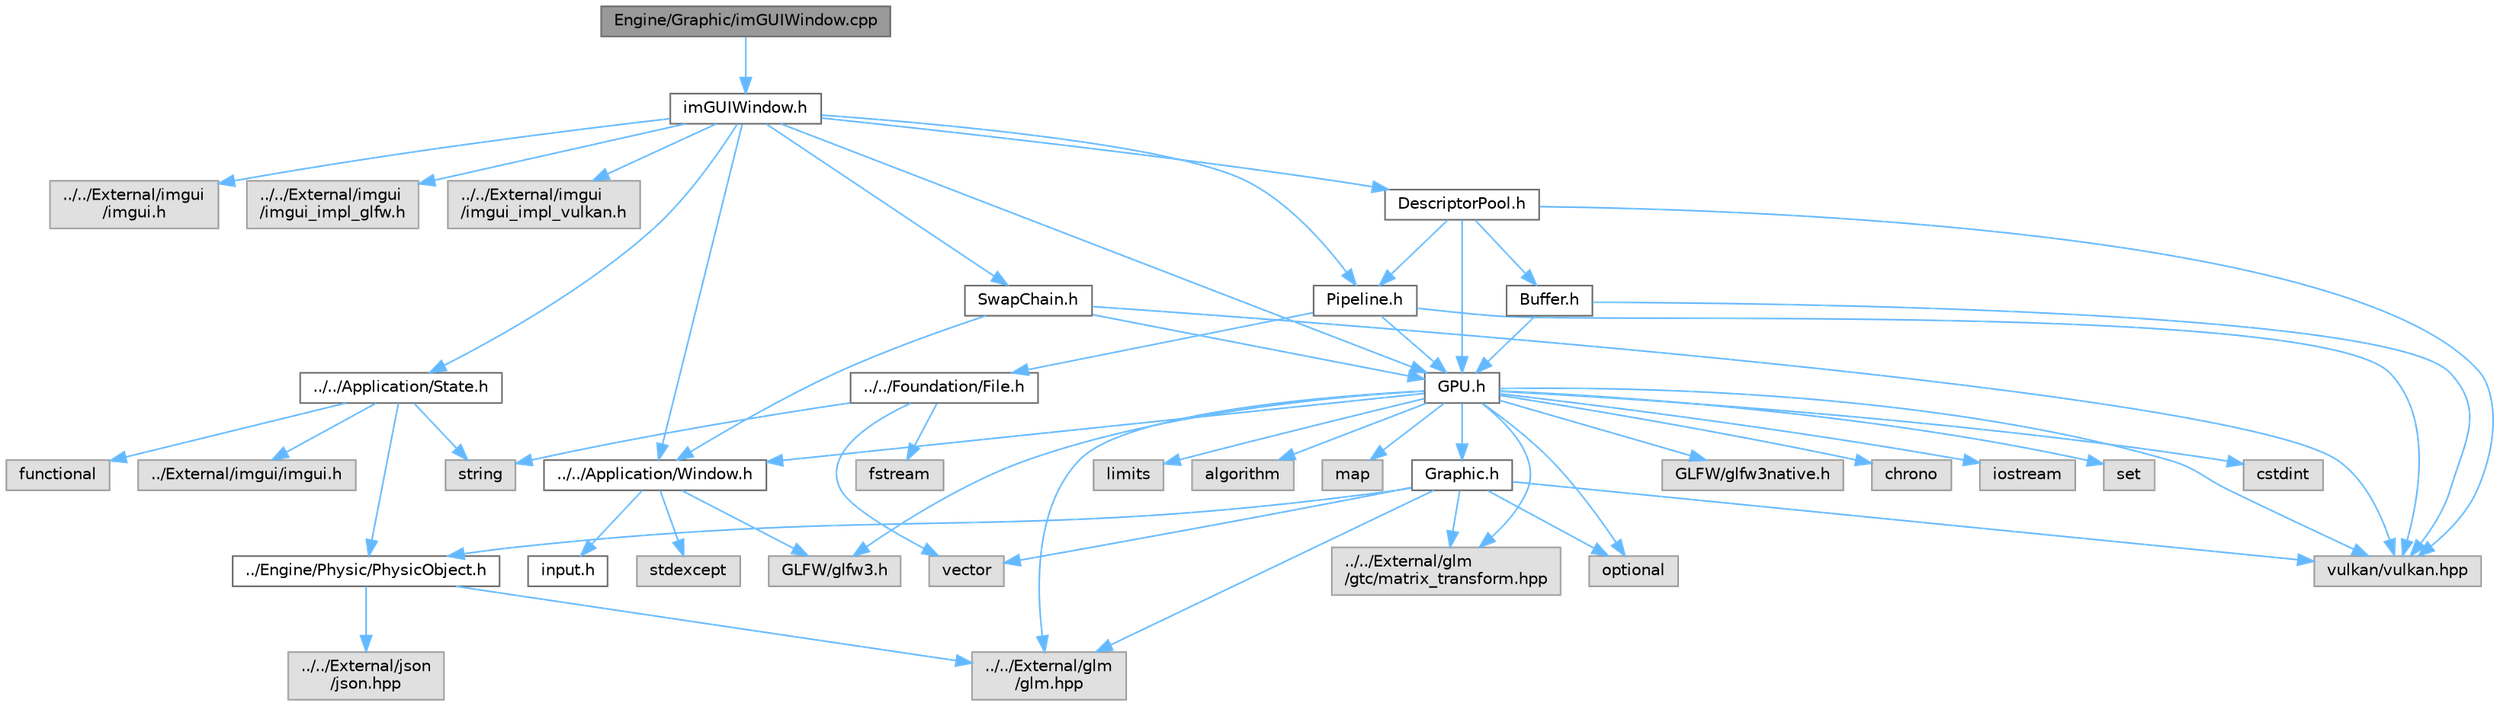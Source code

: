 digraph "Engine/Graphic/imGUIWindow.cpp"
{
 // LATEX_PDF_SIZE
  bgcolor="transparent";
  edge [fontname=Helvetica,fontsize=10,labelfontname=Helvetica,labelfontsize=10];
  node [fontname=Helvetica,fontsize=10,shape=box,height=0.2,width=0.4];
  Node1 [id="Node000001",label="Engine/Graphic/imGUIWindow.cpp",height=0.2,width=0.4,color="gray40", fillcolor="grey60", style="filled", fontcolor="black",tooltip=" "];
  Node1 -> Node2 [id="edge1_Node000001_Node000002",color="steelblue1",style="solid",tooltip=" "];
  Node2 [id="Node000002",label="imGUIWindow.h",height=0.2,width=0.4,color="grey40", fillcolor="white", style="filled",URL="$im_g_u_i_window_8h.html",tooltip="Integra ImGui en la aplicación, gestionando la interfaz gráfica."];
  Node2 -> Node3 [id="edge2_Node000002_Node000003",color="steelblue1",style="solid",tooltip=" "];
  Node3 [id="Node000003",label="../../External/imgui\l/imgui.h",height=0.2,width=0.4,color="grey60", fillcolor="#E0E0E0", style="filled",tooltip=" "];
  Node2 -> Node4 [id="edge3_Node000002_Node000004",color="steelblue1",style="solid",tooltip=" "];
  Node4 [id="Node000004",label="../../External/imgui\l/imgui_impl_glfw.h",height=0.2,width=0.4,color="grey60", fillcolor="#E0E0E0", style="filled",tooltip=" "];
  Node2 -> Node5 [id="edge4_Node000002_Node000005",color="steelblue1",style="solid",tooltip=" "];
  Node5 [id="Node000005",label="../../External/imgui\l/imgui_impl_vulkan.h",height=0.2,width=0.4,color="grey60", fillcolor="#E0E0E0", style="filled",tooltip=" "];
  Node2 -> Node6 [id="edge5_Node000002_Node000006",color="steelblue1",style="solid",tooltip=" "];
  Node6 [id="Node000006",label="../../Application/Window.h",height=0.2,width=0.4,color="grey40", fillcolor="white", style="filled",URL="$_window_8h.html",tooltip="Define la clase Window para gestionar la ventana y sus eventos."];
  Node6 -> Node7 [id="edge6_Node000006_Node000007",color="steelblue1",style="solid",tooltip=" "];
  Node7 [id="Node000007",label="GLFW/glfw3.h",height=0.2,width=0.4,color="grey60", fillcolor="#E0E0E0", style="filled",tooltip=" "];
  Node6 -> Node8 [id="edge7_Node000006_Node000008",color="steelblue1",style="solid",tooltip=" "];
  Node8 [id="Node000008",label="stdexcept",height=0.2,width=0.4,color="grey60", fillcolor="#E0E0E0", style="filled",tooltip=" "];
  Node6 -> Node9 [id="edge8_Node000006_Node000009",color="steelblue1",style="solid",tooltip=" "];
  Node9 [id="Node000009",label="input.h",height=0.2,width=0.4,color="grey40", fillcolor="white", style="filled",URL="$input_8h.html",tooltip="Define acciones de entrada y eventos para la aplicación."];
  Node2 -> Node10 [id="edge9_Node000002_Node000010",color="steelblue1",style="solid",tooltip=" "];
  Node10 [id="Node000010",label="../../Application/State.h",height=0.2,width=0.4,color="grey40", fillcolor="white", style="filled",URL="$_state_8h.html",tooltip="Define los estados y la máquina de estados para la aplicación."];
  Node10 -> Node11 [id="edge10_Node000010_Node000011",color="steelblue1",style="solid",tooltip=" "];
  Node11 [id="Node000011",label="string",height=0.2,width=0.4,color="grey60", fillcolor="#E0E0E0", style="filled",tooltip=" "];
  Node10 -> Node12 [id="edge11_Node000010_Node000012",color="steelblue1",style="solid",tooltip=" "];
  Node12 [id="Node000012",label="functional",height=0.2,width=0.4,color="grey60", fillcolor="#E0E0E0", style="filled",tooltip=" "];
  Node10 -> Node13 [id="edge12_Node000010_Node000013",color="steelblue1",style="solid",tooltip=" "];
  Node13 [id="Node000013",label="../External/imgui/imgui.h",height=0.2,width=0.4,color="grey60", fillcolor="#E0E0E0", style="filled",tooltip=" "];
  Node10 -> Node14 [id="edge13_Node000010_Node000014",color="steelblue1",style="solid",tooltip=" "];
  Node14 [id="Node000014",label="../Engine/Physic/PhysicObject.h",height=0.2,width=0.4,color="grey40", fillcolor="white", style="filled",URL="$_physic_object_8h.html",tooltip="Define la clase PhysicObject para representar un objeto físico en la simulación, proporcionando métod..."];
  Node14 -> Node15 [id="edge14_Node000014_Node000015",color="steelblue1",style="solid",tooltip=" "];
  Node15 [id="Node000015",label="../../External/glm\l/glm.hpp",height=0.2,width=0.4,color="grey60", fillcolor="#E0E0E0", style="filled",tooltip=" "];
  Node14 -> Node16 [id="edge15_Node000014_Node000016",color="steelblue1",style="solid",tooltip=" "];
  Node16 [id="Node000016",label="../../External/json\l/json.hpp",height=0.2,width=0.4,color="grey60", fillcolor="#E0E0E0", style="filled",tooltip=" "];
  Node2 -> Node17 [id="edge16_Node000002_Node000017",color="steelblue1",style="solid",tooltip=" "];
  Node17 [id="Node000017",label="GPU.h",height=0.2,width=0.4,color="grey40", fillcolor="white", style="filled",URL="$_g_p_u_8h.html",tooltip="Gestiona los recursos de la GPU y la interacción con Vulkan, utilizando la ventana provista."];
  Node17 -> Node18 [id="edge17_Node000017_Node000018",color="steelblue1",style="solid",tooltip=" "];
  Node18 [id="Node000018",label="vulkan/vulkan.hpp",height=0.2,width=0.4,color="grey60", fillcolor="#E0E0E0", style="filled",tooltip=" "];
  Node17 -> Node7 [id="edge18_Node000017_Node000007",color="steelblue1",style="solid",tooltip=" "];
  Node17 -> Node19 [id="edge19_Node000017_Node000019",color="steelblue1",style="solid",tooltip=" "];
  Node19 [id="Node000019",label="GLFW/glfw3native.h",height=0.2,width=0.4,color="grey60", fillcolor="#E0E0E0", style="filled",tooltip=" "];
  Node17 -> Node15 [id="edge20_Node000017_Node000015",color="steelblue1",style="solid",tooltip=" "];
  Node17 -> Node20 [id="edge21_Node000017_Node000020",color="steelblue1",style="solid",tooltip=" "];
  Node20 [id="Node000020",label="../../External/glm\l/gtc/matrix_transform.hpp",height=0.2,width=0.4,color="grey60", fillcolor="#E0E0E0", style="filled",tooltip=" "];
  Node17 -> Node21 [id="edge22_Node000017_Node000021",color="steelblue1",style="solid",tooltip=" "];
  Node21 [id="Node000021",label="chrono",height=0.2,width=0.4,color="grey60", fillcolor="#E0E0E0", style="filled",tooltip=" "];
  Node17 -> Node22 [id="edge23_Node000017_Node000022",color="steelblue1",style="solid",tooltip=" "];
  Node22 [id="Node000022",label="iostream",height=0.2,width=0.4,color="grey60", fillcolor="#E0E0E0", style="filled",tooltip=" "];
  Node17 -> Node23 [id="edge24_Node000017_Node000023",color="steelblue1",style="solid",tooltip=" "];
  Node23 [id="Node000023",label="optional",height=0.2,width=0.4,color="grey60", fillcolor="#E0E0E0", style="filled",tooltip=" "];
  Node17 -> Node24 [id="edge25_Node000017_Node000024",color="steelblue1",style="solid",tooltip=" "];
  Node24 [id="Node000024",label="set",height=0.2,width=0.4,color="grey60", fillcolor="#E0E0E0", style="filled",tooltip=" "];
  Node17 -> Node25 [id="edge26_Node000017_Node000025",color="steelblue1",style="solid",tooltip=" "];
  Node25 [id="Node000025",label="cstdint",height=0.2,width=0.4,color="grey60", fillcolor="#E0E0E0", style="filled",tooltip=" "];
  Node17 -> Node26 [id="edge27_Node000017_Node000026",color="steelblue1",style="solid",tooltip=" "];
  Node26 [id="Node000026",label="limits",height=0.2,width=0.4,color="grey60", fillcolor="#E0E0E0", style="filled",tooltip=" "];
  Node17 -> Node27 [id="edge28_Node000017_Node000027",color="steelblue1",style="solid",tooltip=" "];
  Node27 [id="Node000027",label="algorithm",height=0.2,width=0.4,color="grey60", fillcolor="#E0E0E0", style="filled",tooltip=" "];
  Node17 -> Node28 [id="edge29_Node000017_Node000028",color="steelblue1",style="solid",tooltip=" "];
  Node28 [id="Node000028",label="map",height=0.2,width=0.4,color="grey60", fillcolor="#E0E0E0", style="filled",tooltip=" "];
  Node17 -> Node6 [id="edge30_Node000017_Node000006",color="steelblue1",style="solid",tooltip=" "];
  Node17 -> Node29 [id="edge31_Node000017_Node000029",color="steelblue1",style="solid",tooltip=" "];
  Node29 [id="Node000029",label="Graphic.h",height=0.2,width=0.4,color="grey40", fillcolor="white", style="filled",URL="$_graphic_8h.html",tooltip="Define las estructuras y constantes utilizadas en la gestión de recursos gráficos con Vulkan."];
  Node29 -> Node18 [id="edge32_Node000029_Node000018",color="steelblue1",style="solid",tooltip=" "];
  Node29 -> Node15 [id="edge33_Node000029_Node000015",color="steelblue1",style="solid",tooltip=" "];
  Node29 -> Node20 [id="edge34_Node000029_Node000020",color="steelblue1",style="solid",tooltip=" "];
  Node29 -> Node23 [id="edge35_Node000029_Node000023",color="steelblue1",style="solid",tooltip=" "];
  Node29 -> Node30 [id="edge36_Node000029_Node000030",color="steelblue1",style="solid",tooltip=" "];
  Node30 [id="Node000030",label="vector",height=0.2,width=0.4,color="grey60", fillcolor="#E0E0E0", style="filled",tooltip=" "];
  Node29 -> Node14 [id="edge37_Node000029_Node000014",color="steelblue1",style="solid",tooltip=" "];
  Node2 -> Node31 [id="edge38_Node000002_Node000031",color="steelblue1",style="solid",tooltip=" "];
  Node31 [id="Node000031",label="Pipeline.h",height=0.2,width=0.4,color="grey40", fillcolor="white", style="filled",URL="$_pipeline_8h.html",tooltip="Gestiona la creación y configuración del pipeline gráfico de Vulkan."];
  Node31 -> Node18 [id="edge39_Node000031_Node000018",color="steelblue1",style="solid",tooltip=" "];
  Node31 -> Node32 [id="edge40_Node000031_Node000032",color="steelblue1",style="solid",tooltip=" "];
  Node32 [id="Node000032",label="../../Foundation/File.h",height=0.2,width=0.4,color="grey40", fillcolor="white", style="filled",URL="$_file_8h.html",tooltip="Proporciona funcionalidades para la lectura y escritura de archivos, útil para cargar shaders u otros..."];
  Node32 -> Node33 [id="edge41_Node000032_Node000033",color="steelblue1",style="solid",tooltip=" "];
  Node33 [id="Node000033",label="fstream",height=0.2,width=0.4,color="grey60", fillcolor="#E0E0E0", style="filled",tooltip=" "];
  Node32 -> Node11 [id="edge42_Node000032_Node000011",color="steelblue1",style="solid",tooltip=" "];
  Node32 -> Node30 [id="edge43_Node000032_Node000030",color="steelblue1",style="solid",tooltip=" "];
  Node31 -> Node17 [id="edge44_Node000031_Node000017",color="steelblue1",style="solid",tooltip=" "];
  Node2 -> Node34 [id="edge45_Node000002_Node000034",color="steelblue1",style="solid",tooltip=" "];
  Node34 [id="Node000034",label="DescriptorPool.h",height=0.2,width=0.4,color="grey40", fillcolor="white", style="filled",URL="$_descriptor_pool_8h.html",tooltip="Gestiona los conjuntos de descriptores para buffers uniformes y la configuración del pipeline gráfico..."];
  Node34 -> Node18 [id="edge46_Node000034_Node000018",color="steelblue1",style="solid",tooltip=" "];
  Node34 -> Node17 [id="edge47_Node000034_Node000017",color="steelblue1",style="solid",tooltip=" "];
  Node34 -> Node31 [id="edge48_Node000034_Node000031",color="steelblue1",style="solid",tooltip=" "];
  Node34 -> Node35 [id="edge49_Node000034_Node000035",color="steelblue1",style="solid",tooltip=" "];
  Node35 [id="Node000035",label="Buffer.h",height=0.2,width=0.4,color="grey40", fillcolor="white", style="filled",URL="$_buffer_8h.html",tooltip="Gestiona los buffers de Vulkan, permitiendo la creación, mapeo y escritura de datos."];
  Node35 -> Node18 [id="edge50_Node000035_Node000018",color="steelblue1",style="solid",tooltip=" "];
  Node35 -> Node17 [id="edge51_Node000035_Node000017",color="steelblue1",style="solid",tooltip=" "];
  Node2 -> Node36 [id="edge52_Node000002_Node000036",color="steelblue1",style="solid",tooltip=" "];
  Node36 [id="Node000036",label="SwapChain.h",height=0.2,width=0.4,color="grey40", fillcolor="white", style="filled",URL="$_swap_chain_8h.html",tooltip="Gestiona el intercambio de imágenes y recursos de presentación en Vulkan."];
  Node36 -> Node18 [id="edge53_Node000036_Node000018",color="steelblue1",style="solid",tooltip=" "];
  Node36 -> Node6 [id="edge54_Node000036_Node000006",color="steelblue1",style="solid",tooltip=" "];
  Node36 -> Node17 [id="edge55_Node000036_Node000017",color="steelblue1",style="solid",tooltip=" "];
}
